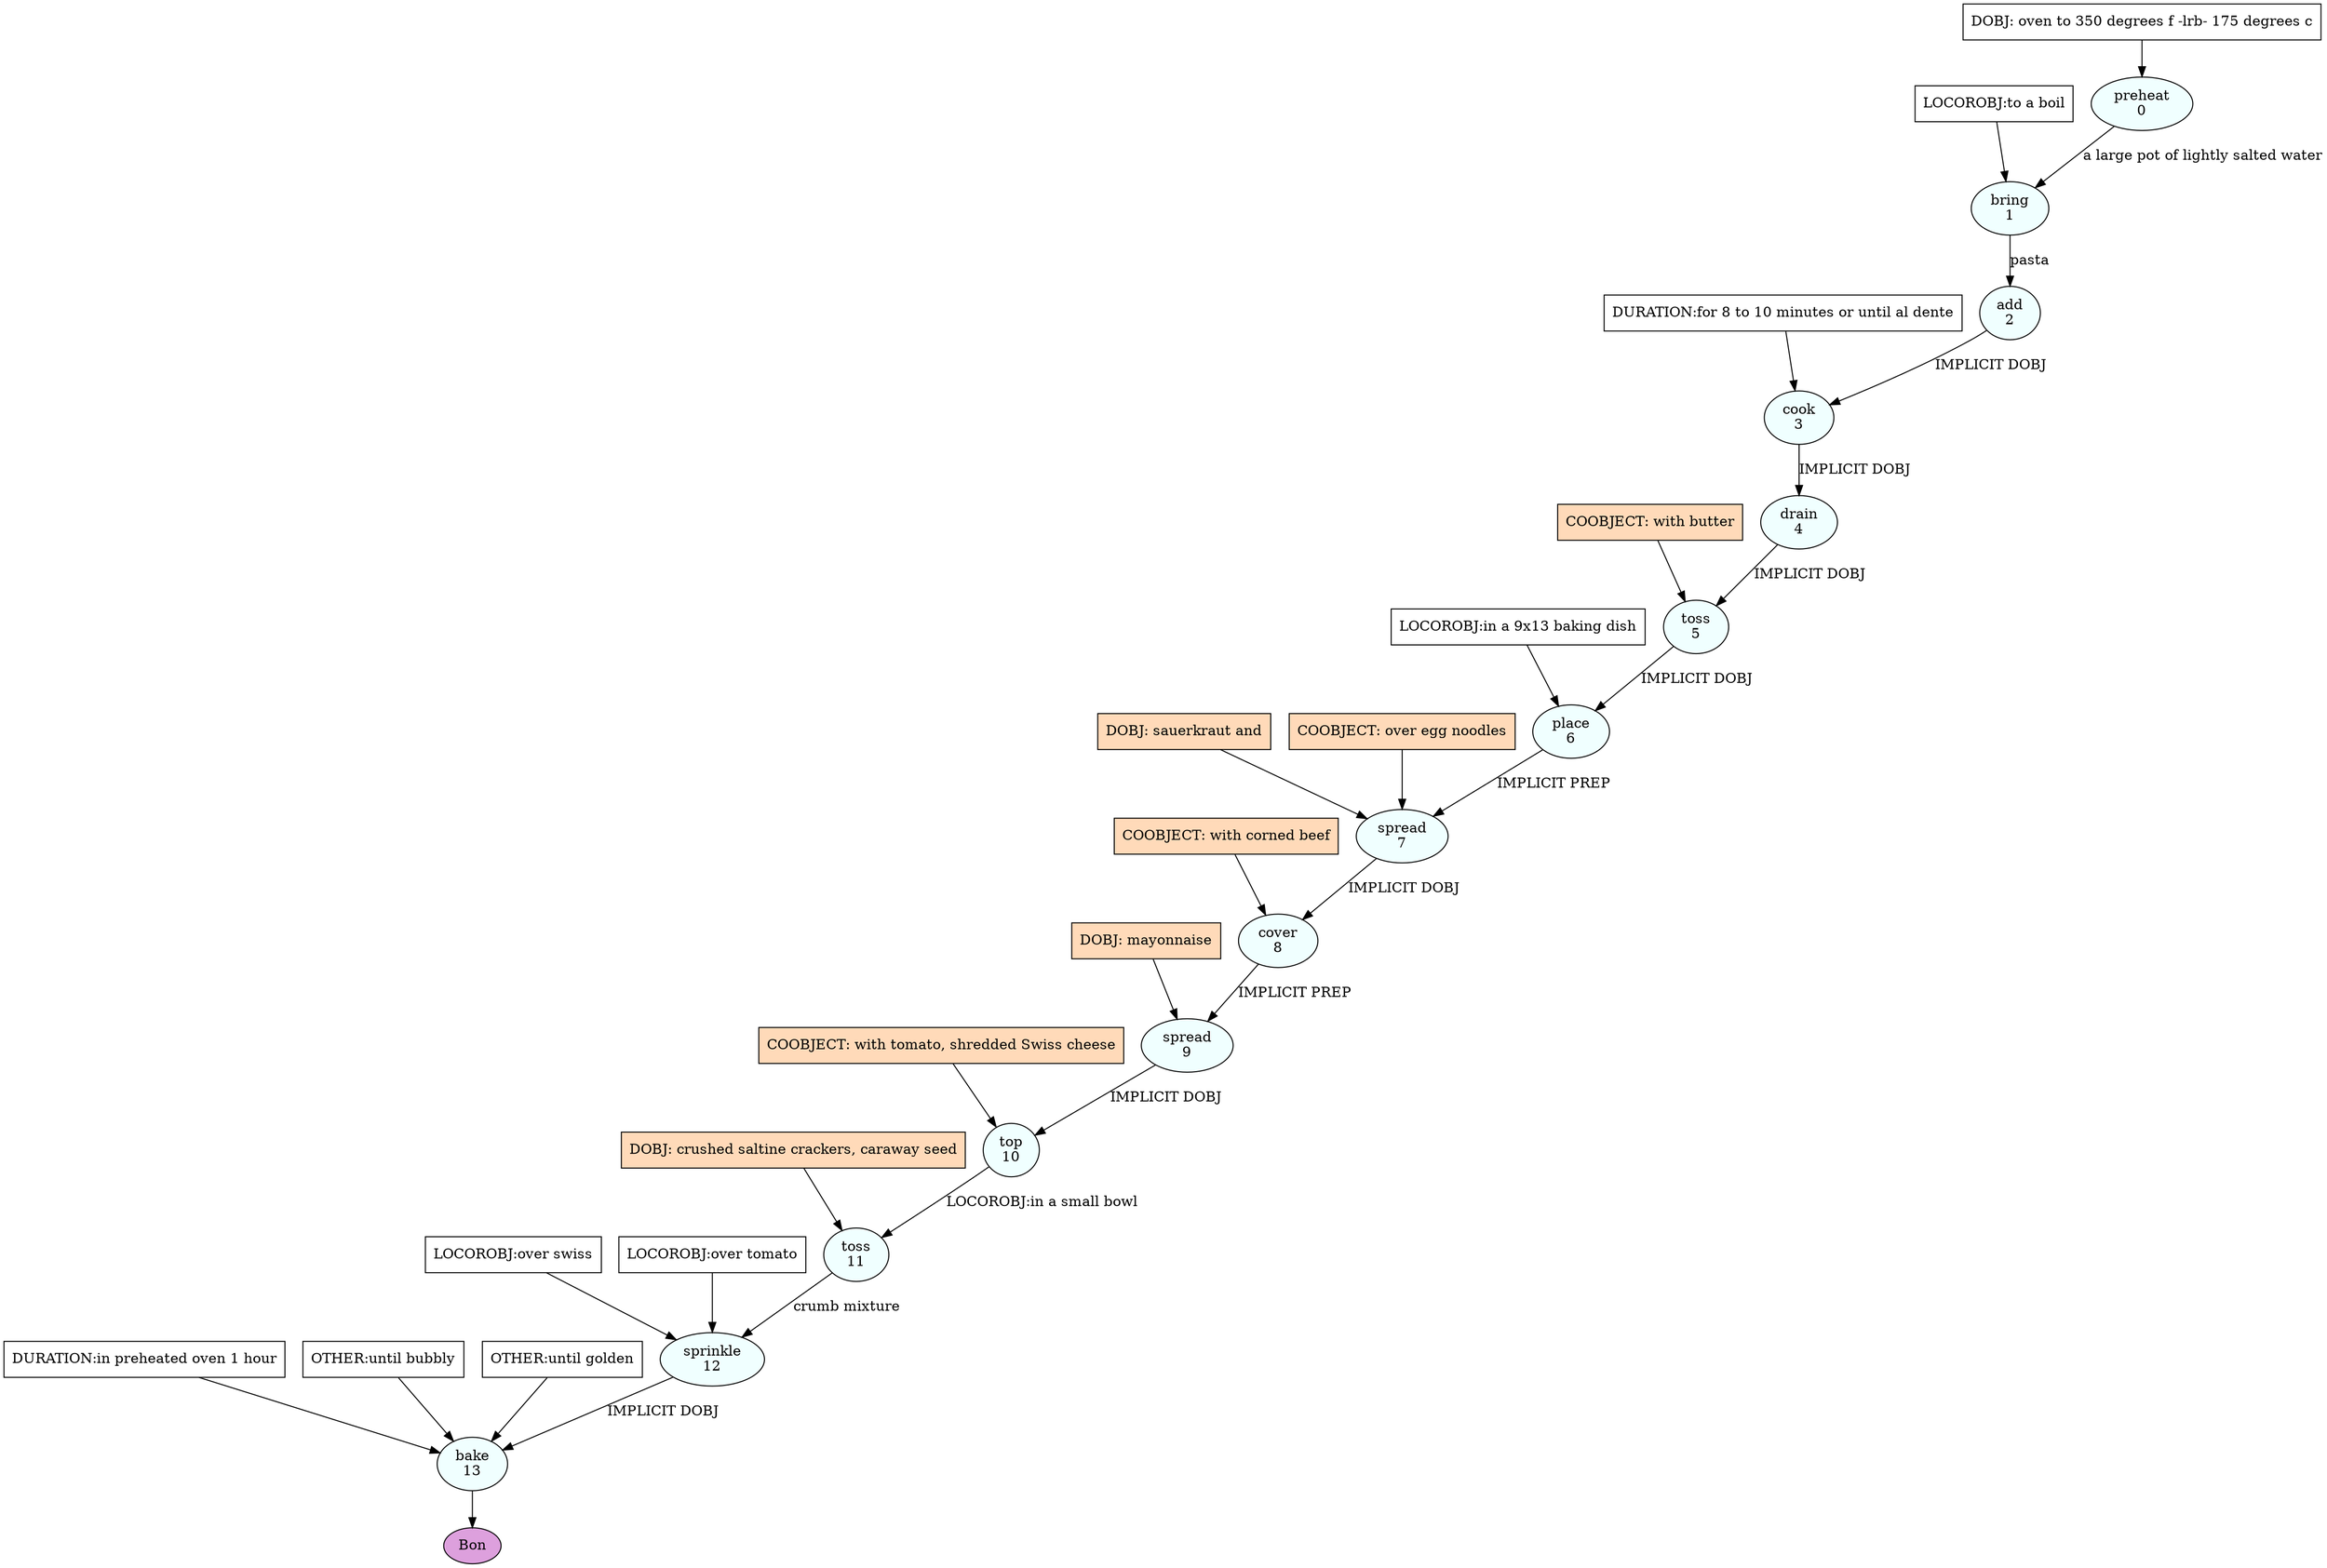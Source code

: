 digraph recipe {
E0[label="preheat
0", shape=oval, style=filled, fillcolor=azure]
E1[label="bring
1", shape=oval, style=filled, fillcolor=azure]
E2[label="add
2", shape=oval, style=filled, fillcolor=azure]
E3[label="cook
3", shape=oval, style=filled, fillcolor=azure]
E4[label="drain
4", shape=oval, style=filled, fillcolor=azure]
E5[label="toss
5", shape=oval, style=filled, fillcolor=azure]
E6[label="place
6", shape=oval, style=filled, fillcolor=azure]
E7[label="spread
7", shape=oval, style=filled, fillcolor=azure]
E8[label="cover
8", shape=oval, style=filled, fillcolor=azure]
E9[label="spread
9", shape=oval, style=filled, fillcolor=azure]
E10[label="top
10", shape=oval, style=filled, fillcolor=azure]
E11[label="toss
11", shape=oval, style=filled, fillcolor=azure]
E12[label="sprinkle
12", shape=oval, style=filled, fillcolor=azure]
E13[label="bake
13", shape=oval, style=filled, fillcolor=azure]
D0[label="DOBJ: oven to 350 degrees f -lrb- 175 degrees c", shape=box, style=filled, fillcolor=white]
D0 -> E0
E0 -> E1 [label="a large pot of lightly salted water"]
P1_0_0[label="LOCOROBJ:to a boil", shape=box, style=filled, fillcolor=white]
P1_0_0 -> E1
E1 -> E2 [label="pasta"]
E2 -> E3 [label="IMPLICIT DOBJ"]
P3_0_0[label="DURATION:for 8 to 10 minutes or until al dente", shape=box, style=filled, fillcolor=white]
P3_0_0 -> E3
E3 -> E4 [label="IMPLICIT DOBJ"]
E4 -> E5 [label="IMPLICIT DOBJ"]
P5_0_ing[label="COOBJECT: with butter", shape=box, style=filled, fillcolor=peachpuff]
P5_0_ing -> E5
E5 -> E6 [label="IMPLICIT DOBJ"]
P6_0_0[label="LOCOROBJ:in a 9x13 baking dish", shape=box, style=filled, fillcolor=white]
P6_0_0 -> E6
D7_ing[label="DOBJ: sauerkraut and", shape=box, style=filled, fillcolor=peachpuff]
D7_ing -> E7
E6 -> E7 [label="IMPLICIT PREP"]
P7_1_ing[label="COOBJECT: over egg noodles", shape=box, style=filled, fillcolor=peachpuff]
P7_1_ing -> E7
E7 -> E8 [label="IMPLICIT DOBJ"]
P8_0_ing[label="COOBJECT: with corned beef", shape=box, style=filled, fillcolor=peachpuff]
P8_0_ing -> E8
D9_ing[label="DOBJ: mayonnaise", shape=box, style=filled, fillcolor=peachpuff]
D9_ing -> E9
E8 -> E9 [label="IMPLICIT PREP"]
E9 -> E10 [label="IMPLICIT DOBJ"]
P10_0_ing[label="COOBJECT: with tomato, shredded Swiss cheese", shape=box, style=filled, fillcolor=peachpuff]
P10_0_ing -> E10
D11_ing[label="DOBJ: crushed saltine crackers, caraway seed", shape=box, style=filled, fillcolor=peachpuff]
D11_ing -> E11
E10 -> E11 [label="LOCOROBJ:in a small bowl"]
E11 -> E12 [label="crumb mixture"]
P12_0_0[label="LOCOROBJ:over swiss", shape=box, style=filled, fillcolor=white]
P12_0_0 -> E12
P12_0_1[label="LOCOROBJ:over tomato", shape=box, style=filled, fillcolor=white]
P12_0_1 -> E12
E12 -> E13 [label="IMPLICIT DOBJ"]
P13_0_0[label="DURATION:in preheated oven 1 hour", shape=box, style=filled, fillcolor=white]
P13_0_0 -> E13
P13_1_0[label="OTHER:until bubbly", shape=box, style=filled, fillcolor=white]
P13_1_0 -> E13
P13_1_1[label="OTHER:until golden", shape=box, style=filled, fillcolor=white]
P13_1_1 -> E13
EOR[label="Bon", shape=oval, style=filled, fillcolor=plum]
E13 -> EOR
}
